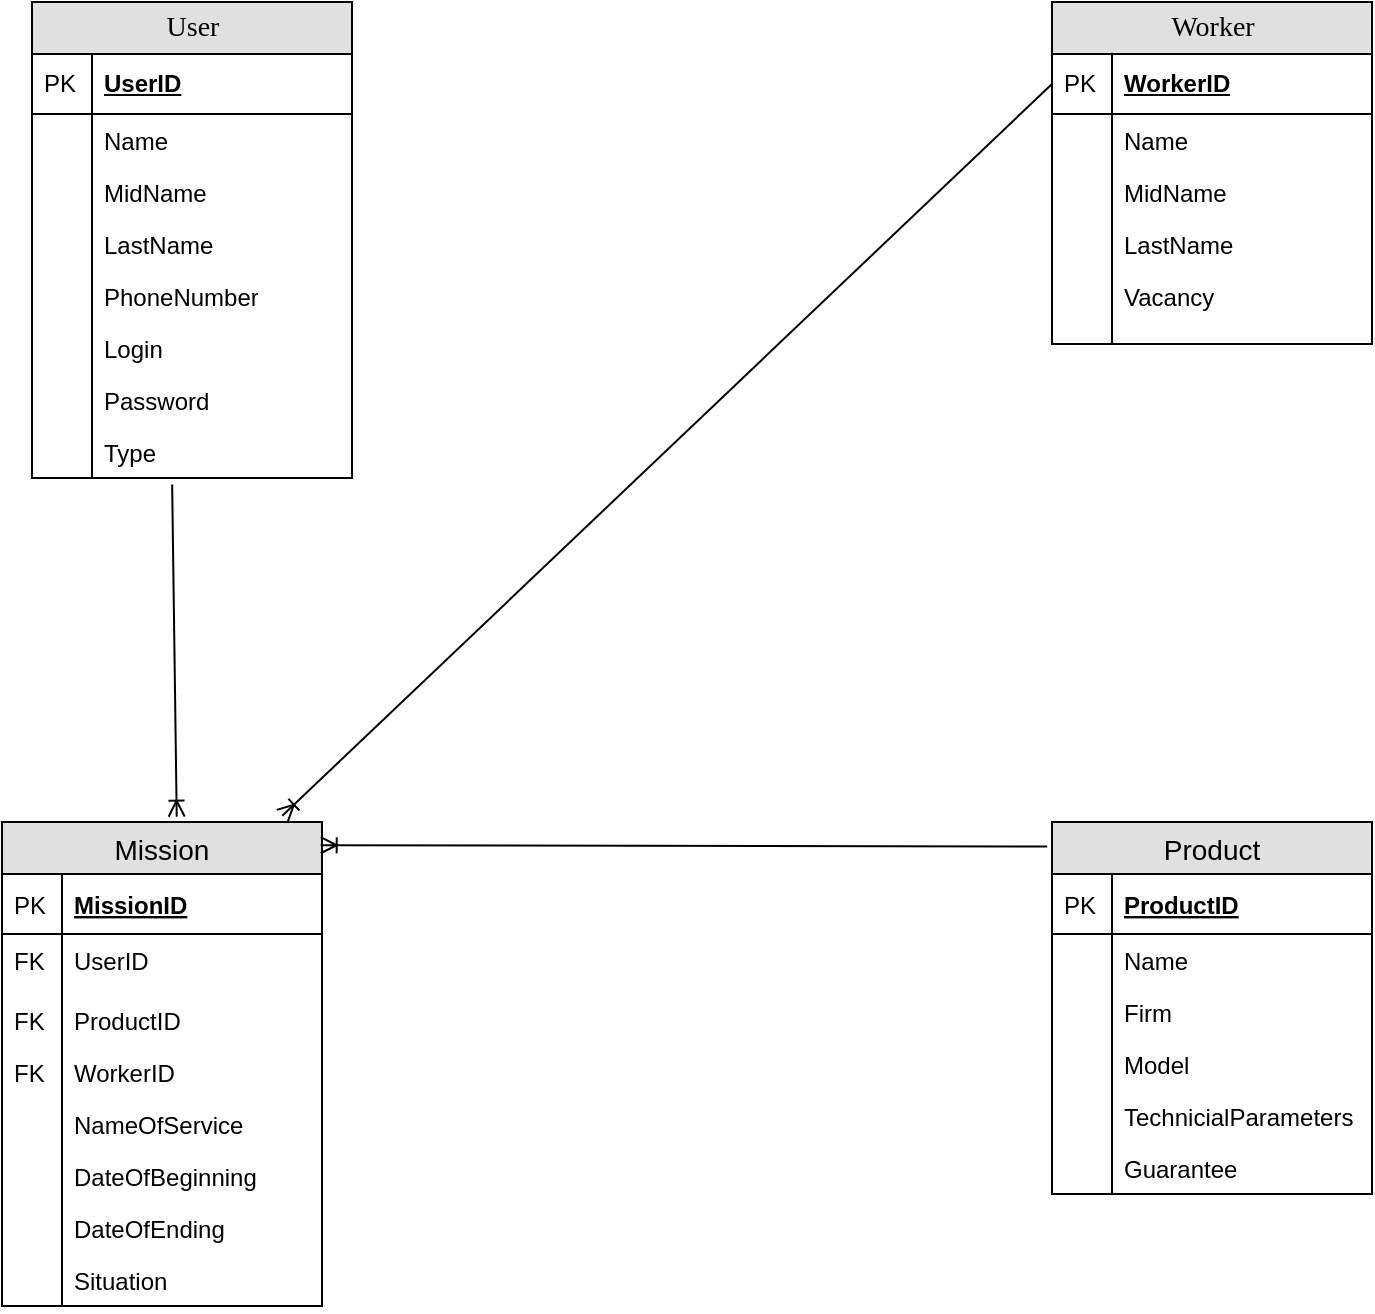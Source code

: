 <mxfile version="10.7.5" type="github"><diagram name="Page-1" id="e56a1550-8fbb-45ad-956c-1786394a9013"><mxGraphModel dx="1010" dy="582" grid="1" gridSize="10" guides="1" tooltips="1" connect="1" arrows="1" fold="1" page="1" pageScale="1" pageWidth="1100" pageHeight="850" background="#ffffff" math="0" shadow="0"><root><mxCell id="0"/><mxCell id="1" parent="0"/><mxCell id="2e49270ec7c68f3f-8" value="User" style="swimlane;html=1;fontStyle=0;childLayout=stackLayout;horizontal=1;startSize=26;fillColor=#e0e0e0;horizontalStack=0;resizeParent=1;resizeLast=0;collapsible=1;marginBottom=0;swimlaneFillColor=#ffffff;align=center;rounded=0;shadow=0;comic=0;labelBackgroundColor=none;strokeColor=#000000;strokeWidth=1;fontFamily=Verdana;fontSize=14;fontColor=#000000;swimlaneLine=1;" parent="1" vertex="1"><mxGeometry x="140" y="9" width="160" height="238" as="geometry"/></mxCell><mxCell id="2e49270ec7c68f3f-9" value="UserID" style="shape=partialRectangle;top=0;left=0;right=0;bottom=1;html=1;align=left;verticalAlign=middle;fillColor=none;spacingLeft=34;spacingRight=4;whiteSpace=wrap;overflow=hidden;rotatable=0;points=[[0,0.5],[1,0.5]];portConstraint=eastwest;dropTarget=0;fontStyle=5;" parent="2e49270ec7c68f3f-8" vertex="1"><mxGeometry y="26" width="160" height="30" as="geometry"/></mxCell><mxCell id="2e49270ec7c68f3f-10" value="PK" style="shape=partialRectangle;top=0;left=0;bottom=0;html=1;fillColor=none;align=left;verticalAlign=middle;spacingLeft=4;spacingRight=4;whiteSpace=wrap;overflow=hidden;rotatable=0;points=[];portConstraint=eastwest;part=1;" parent="2e49270ec7c68f3f-9" vertex="1" connectable="0"><mxGeometry width="30" height="30" as="geometry"/></mxCell><mxCell id="2e49270ec7c68f3f-11" value="Name" style="shape=partialRectangle;top=0;left=0;right=0;bottom=0;html=1;align=left;verticalAlign=top;fillColor=none;spacingLeft=34;spacingRight=4;whiteSpace=wrap;overflow=hidden;rotatable=0;points=[[0,0.5],[1,0.5]];portConstraint=eastwest;dropTarget=0;" parent="2e49270ec7c68f3f-8" vertex="1"><mxGeometry y="56" width="160" height="26" as="geometry"/></mxCell><mxCell id="2e49270ec7c68f3f-12" value="" style="shape=partialRectangle;top=0;left=0;bottom=0;html=1;fillColor=none;align=left;verticalAlign=top;spacingLeft=4;spacingRight=4;whiteSpace=wrap;overflow=hidden;rotatable=0;points=[];portConstraint=eastwest;part=1;" parent="2e49270ec7c68f3f-11" vertex="1" connectable="0"><mxGeometry width="30" height="26" as="geometry"/></mxCell><mxCell id="2e49270ec7c68f3f-13" value="MidName" style="shape=partialRectangle;top=0;left=0;right=0;bottom=0;html=1;align=left;verticalAlign=top;fillColor=none;spacingLeft=34;spacingRight=4;whiteSpace=wrap;overflow=hidden;rotatable=0;points=[[0,0.5],[1,0.5]];portConstraint=eastwest;dropTarget=0;" parent="2e49270ec7c68f3f-8" vertex="1"><mxGeometry y="82" width="160" height="26" as="geometry"/></mxCell><mxCell id="2e49270ec7c68f3f-14" value="" style="shape=partialRectangle;top=0;left=0;bottom=0;html=1;fillColor=none;align=left;verticalAlign=top;spacingLeft=4;spacingRight=4;whiteSpace=wrap;overflow=hidden;rotatable=0;points=[];portConstraint=eastwest;part=1;" parent="2e49270ec7c68f3f-13" vertex="1" connectable="0"><mxGeometry width="30" height="26" as="geometry"/></mxCell><mxCell id="2e49270ec7c68f3f-15" value="LastName" style="shape=partialRectangle;top=0;left=0;right=0;bottom=0;html=1;align=left;verticalAlign=top;fillColor=none;spacingLeft=34;spacingRight=4;whiteSpace=wrap;overflow=hidden;rotatable=0;points=[[0,0.5],[1,0.5]];portConstraint=eastwest;dropTarget=0;" parent="2e49270ec7c68f3f-8" vertex="1"><mxGeometry y="108" width="160" height="26" as="geometry"/></mxCell><mxCell id="2e49270ec7c68f3f-16" value="" style="shape=partialRectangle;top=0;left=0;bottom=0;html=1;fillColor=none;align=left;verticalAlign=top;spacingLeft=4;spacingRight=4;whiteSpace=wrap;overflow=hidden;rotatable=0;points=[];portConstraint=eastwest;part=1;" parent="2e49270ec7c68f3f-15" vertex="1" connectable="0"><mxGeometry width="30" height="26" as="geometry"/></mxCell><mxCell id="dgEd9h6C8QUHjy-DAuUv-50" value="PhoneNumber" style="shape=partialRectangle;top=0;left=0;right=0;bottom=0;html=1;align=left;verticalAlign=top;fillColor=none;spacingLeft=34;spacingRight=4;whiteSpace=wrap;overflow=hidden;rotatable=0;points=[[0,0.5],[1,0.5]];portConstraint=eastwest;dropTarget=0;" parent="2e49270ec7c68f3f-8" vertex="1"><mxGeometry y="134" width="160" height="26" as="geometry"/></mxCell><mxCell id="dgEd9h6C8QUHjy-DAuUv-51" value="" style="shape=partialRectangle;top=0;left=0;bottom=0;html=1;fillColor=none;align=left;verticalAlign=top;spacingLeft=4;spacingRight=4;whiteSpace=wrap;overflow=hidden;rotatable=0;points=[];portConstraint=eastwest;part=1;" parent="dgEd9h6C8QUHjy-DAuUv-50" vertex="1" connectable="0"><mxGeometry width="30" height="26" as="geometry"/></mxCell><mxCell id="1t4FAC0QkQ_IlfEiostJ-3" value="Login" style="shape=partialRectangle;top=0;left=0;right=0;bottom=0;align=left;verticalAlign=top;fillColor=none;spacingLeft=34;spacingRight=4;overflow=hidden;rotatable=0;points=[[0,0.5],[1,0.5]];portConstraint=eastwest;dropTarget=0;fontSize=12;" parent="2e49270ec7c68f3f-8" vertex="1"><mxGeometry y="160" width="160" height="26" as="geometry"/></mxCell><mxCell id="1t4FAC0QkQ_IlfEiostJ-4" value="" style="shape=partialRectangle;top=0;left=0;bottom=0;fillColor=none;align=left;verticalAlign=top;spacingLeft=4;spacingRight=4;overflow=hidden;rotatable=0;points=[];portConstraint=eastwest;part=1;fontSize=12;" parent="1t4FAC0QkQ_IlfEiostJ-3" vertex="1" connectable="0"><mxGeometry width="30" height="26" as="geometry"/></mxCell><mxCell id="1t4FAC0QkQ_IlfEiostJ-7" value="Password" style="shape=partialRectangle;top=0;left=0;right=0;bottom=0;align=left;verticalAlign=top;fillColor=none;spacingLeft=34;spacingRight=4;overflow=hidden;rotatable=0;points=[[0,0.5],[1,0.5]];portConstraint=eastwest;dropTarget=0;fontSize=12;" parent="2e49270ec7c68f3f-8" vertex="1"><mxGeometry y="186" width="160" height="26" as="geometry"/></mxCell><mxCell id="1t4FAC0QkQ_IlfEiostJ-8" value="" style="shape=partialRectangle;top=0;left=0;bottom=0;fillColor=none;align=left;verticalAlign=top;spacingLeft=4;spacingRight=4;overflow=hidden;rotatable=0;points=[];portConstraint=eastwest;part=1;fontSize=12;" parent="1t4FAC0QkQ_IlfEiostJ-7" vertex="1" connectable="0"><mxGeometry width="30" height="26" as="geometry"/></mxCell><mxCell id="1t4FAC0QkQ_IlfEiostJ-5" value="Type" style="shape=partialRectangle;top=0;left=0;right=0;bottom=0;align=left;verticalAlign=top;fillColor=none;spacingLeft=34;spacingRight=4;overflow=hidden;rotatable=0;points=[[0,0.5],[1,0.5]];portConstraint=eastwest;dropTarget=0;fontSize=12;" parent="2e49270ec7c68f3f-8" vertex="1"><mxGeometry y="212" width="160" height="26" as="geometry"/></mxCell><mxCell id="1t4FAC0QkQ_IlfEiostJ-6" value="" style="shape=partialRectangle;top=0;left=0;bottom=0;fillColor=none;align=left;verticalAlign=top;spacingLeft=4;spacingRight=4;overflow=hidden;rotatable=0;points=[];portConstraint=eastwest;part=1;fontSize=12;" parent="1t4FAC0QkQ_IlfEiostJ-5" vertex="1" connectable="0"><mxGeometry width="30" height="26" as="geometry"/></mxCell><mxCell id="2e49270ec7c68f3f-30" value="Worker" style="swimlane;html=1;fontStyle=0;childLayout=stackLayout;horizontal=1;startSize=26;fillColor=#e0e0e0;horizontalStack=0;resizeParent=1;resizeLast=0;collapsible=1;marginBottom=0;swimlaneFillColor=#ffffff;align=center;rounded=0;shadow=0;comic=0;labelBackgroundColor=none;strokeColor=#000000;strokeWidth=1;fontFamily=Verdana;fontSize=14;fontColor=#000000;" parent="1" vertex="1"><mxGeometry x="650" y="9" width="160" height="171" as="geometry"/></mxCell><mxCell id="2e49270ec7c68f3f-31" value="WorkerID" style="shape=partialRectangle;top=0;left=0;right=0;bottom=1;html=1;align=left;verticalAlign=middle;fillColor=none;spacingLeft=34;spacingRight=4;whiteSpace=wrap;overflow=hidden;rotatable=0;points=[[0,0.5],[1,0.5]];portConstraint=eastwest;dropTarget=0;fontStyle=5;" parent="2e49270ec7c68f3f-30" vertex="1"><mxGeometry y="26" width="160" height="30" as="geometry"/></mxCell><mxCell id="2e49270ec7c68f3f-32" value="PK" style="shape=partialRectangle;top=0;left=0;bottom=0;html=1;fillColor=none;align=left;verticalAlign=middle;spacingLeft=4;spacingRight=4;whiteSpace=wrap;overflow=hidden;rotatable=0;points=[];portConstraint=eastwest;part=1;" parent="2e49270ec7c68f3f-31" vertex="1" connectable="0"><mxGeometry width="30" height="30" as="geometry"/></mxCell><mxCell id="2e49270ec7c68f3f-33" value="Name" style="shape=partialRectangle;top=0;left=0;right=0;bottom=0;html=1;align=left;verticalAlign=top;fillColor=none;spacingLeft=34;spacingRight=4;whiteSpace=wrap;overflow=hidden;rotatable=0;points=[[0,0.5],[1,0.5]];portConstraint=eastwest;dropTarget=0;" parent="2e49270ec7c68f3f-30" vertex="1"><mxGeometry y="56" width="160" height="26" as="geometry"/></mxCell><mxCell id="2e49270ec7c68f3f-34" value="" style="shape=partialRectangle;top=0;left=0;bottom=0;html=1;fillColor=none;align=left;verticalAlign=top;spacingLeft=4;spacingRight=4;whiteSpace=wrap;overflow=hidden;rotatable=0;points=[];portConstraint=eastwest;part=1;" parent="2e49270ec7c68f3f-33" vertex="1" connectable="0"><mxGeometry width="30" height="26" as="geometry"/></mxCell><mxCell id="2e49270ec7c68f3f-35" value="MidName" style="shape=partialRectangle;top=0;left=0;right=0;bottom=0;html=1;align=left;verticalAlign=top;fillColor=none;spacingLeft=34;spacingRight=4;whiteSpace=wrap;overflow=hidden;rotatable=0;points=[[0,0.5],[1,0.5]];portConstraint=eastwest;dropTarget=0;" parent="2e49270ec7c68f3f-30" vertex="1"><mxGeometry y="82" width="160" height="26" as="geometry"/></mxCell><mxCell id="2e49270ec7c68f3f-36" value="" style="shape=partialRectangle;top=0;left=0;bottom=0;html=1;fillColor=none;align=left;verticalAlign=top;spacingLeft=4;spacingRight=4;whiteSpace=wrap;overflow=hidden;rotatable=0;points=[];portConstraint=eastwest;part=1;" parent="2e49270ec7c68f3f-35" vertex="1" connectable="0"><mxGeometry width="30" height="26" as="geometry"/></mxCell><mxCell id="2e49270ec7c68f3f-37" value="LastName" style="shape=partialRectangle;top=0;left=0;right=0;bottom=0;html=1;align=left;verticalAlign=top;fillColor=none;spacingLeft=34;spacingRight=4;whiteSpace=wrap;overflow=hidden;rotatable=0;points=[[0,0.5],[1,0.5]];portConstraint=eastwest;dropTarget=0;" parent="2e49270ec7c68f3f-30" vertex="1"><mxGeometry y="108" width="160" height="26" as="geometry"/></mxCell><mxCell id="2e49270ec7c68f3f-38" value="" style="shape=partialRectangle;top=0;left=0;bottom=0;html=1;fillColor=none;align=left;verticalAlign=top;spacingLeft=4;spacingRight=4;whiteSpace=wrap;overflow=hidden;rotatable=0;points=[];portConstraint=eastwest;part=1;" parent="2e49270ec7c68f3f-37" vertex="1" connectable="0"><mxGeometry width="30" height="26" as="geometry"/></mxCell><mxCell id="dgEd9h6C8QUHjy-DAuUv-56" value="Vacancy" style="shape=partialRectangle;top=0;left=0;right=0;bottom=0;html=1;align=left;verticalAlign=top;fillColor=none;spacingLeft=34;spacingRight=4;whiteSpace=wrap;overflow=hidden;rotatable=0;points=[[0,0.5],[1,0.5]];portConstraint=eastwest;dropTarget=0;" parent="2e49270ec7c68f3f-30" vertex="1"><mxGeometry y="134" width="160" height="26" as="geometry"/></mxCell><mxCell id="dgEd9h6C8QUHjy-DAuUv-57" value="" style="shape=partialRectangle;top=0;left=0;bottom=0;html=1;fillColor=none;align=left;verticalAlign=top;spacingLeft=4;spacingRight=4;whiteSpace=wrap;overflow=hidden;rotatable=0;points=[];portConstraint=eastwest;part=1;" parent="dgEd9h6C8QUHjy-DAuUv-56" vertex="1" connectable="0"><mxGeometry width="30" height="26" as="geometry"/></mxCell><mxCell id="2e49270ec7c68f3f-39" value="" style="shape=partialRectangle;top=0;left=0;right=0;bottom=0;html=1;align=left;verticalAlign=top;fillColor=none;spacingLeft=34;spacingRight=4;whiteSpace=wrap;overflow=hidden;rotatable=0;points=[[0,0.5],[1,0.5]];portConstraint=eastwest;dropTarget=0;" parent="2e49270ec7c68f3f-30" vertex="1"><mxGeometry y="160" width="160" height="10" as="geometry"/></mxCell><mxCell id="2e49270ec7c68f3f-40" value="" style="shape=partialRectangle;top=0;left=0;bottom=0;html=1;fillColor=none;align=left;verticalAlign=top;spacingLeft=4;spacingRight=4;whiteSpace=wrap;overflow=hidden;rotatable=0;points=[];portConstraint=eastwest;part=1;" parent="2e49270ec7c68f3f-39" vertex="1" connectable="0"><mxGeometry width="30" height="10" as="geometry"/></mxCell><mxCell id="dgEd9h6C8QUHjy-DAuUv-1" value="Mission" style="swimlane;fontStyle=0;childLayout=stackLayout;horizontal=1;startSize=26;fillColor=#e0e0e0;horizontalStack=0;resizeParent=1;resizeParentMax=0;resizeLast=0;collapsible=1;marginBottom=0;swimlaneFillColor=#ffffff;align=center;fontSize=14;" parent="1" vertex="1"><mxGeometry x="125" y="419" width="160" height="242" as="geometry"><mxRectangle x="250" y="333" width="70" height="26" as="alternateBounds"/></mxGeometry></mxCell><mxCell id="dgEd9h6C8QUHjy-DAuUv-2" value="MissionID" style="shape=partialRectangle;top=0;left=0;right=0;bottom=1;align=left;verticalAlign=middle;fillColor=none;spacingLeft=34;spacingRight=4;overflow=hidden;rotatable=0;points=[[0,0.5],[1,0.5]];portConstraint=eastwest;dropTarget=0;fontStyle=5;fontSize=12;" parent="dgEd9h6C8QUHjy-DAuUv-1" vertex="1"><mxGeometry y="26" width="160" height="30" as="geometry"/></mxCell><mxCell id="dgEd9h6C8QUHjy-DAuUv-3" value="PK" style="shape=partialRectangle;top=0;left=0;bottom=0;fillColor=none;align=left;verticalAlign=middle;spacingLeft=4;spacingRight=4;overflow=hidden;rotatable=0;points=[];portConstraint=eastwest;part=1;fontSize=12;" parent="dgEd9h6C8QUHjy-DAuUv-2" vertex="1" connectable="0"><mxGeometry width="30" height="30" as="geometry"/></mxCell><mxCell id="dgEd9h6C8QUHjy-DAuUv-54" value="UserID" style="shape=partialRectangle;top=0;left=0;right=0;bottom=0;align=left;verticalAlign=top;fillColor=none;spacingLeft=34;spacingRight=4;overflow=hidden;rotatable=0;points=[[0,0.5],[1,0.5]];portConstraint=eastwest;dropTarget=0;fontSize=12;" parent="dgEd9h6C8QUHjy-DAuUv-1" vertex="1"><mxGeometry y="56" width="160" height="30" as="geometry"/></mxCell><mxCell id="dgEd9h6C8QUHjy-DAuUv-55" value="FK" style="shape=partialRectangle;top=0;left=0;bottom=0;fillColor=none;align=left;verticalAlign=top;spacingLeft=4;spacingRight=4;overflow=hidden;rotatable=0;points=[];portConstraint=eastwest;part=1;fontSize=12;" parent="dgEd9h6C8QUHjy-DAuUv-54" vertex="1" connectable="0"><mxGeometry width="30" height="30" as="geometry"/></mxCell><mxCell id="dgEd9h6C8QUHjy-DAuUv-52" value="ProductID" style="shape=partialRectangle;top=0;left=0;right=0;bottom=0;align=left;verticalAlign=top;fillColor=none;spacingLeft=34;spacingRight=4;overflow=hidden;rotatable=0;points=[[0,0.5],[1,0.5]];portConstraint=eastwest;dropTarget=0;fontSize=12;" parent="dgEd9h6C8QUHjy-DAuUv-1" vertex="1"><mxGeometry y="86" width="160" height="26" as="geometry"/></mxCell><mxCell id="dgEd9h6C8QUHjy-DAuUv-53" value="FK" style="shape=partialRectangle;top=0;left=0;bottom=0;fillColor=none;align=left;verticalAlign=top;spacingLeft=4;spacingRight=4;overflow=hidden;rotatable=0;points=[];portConstraint=eastwest;part=1;fontSize=12;" parent="dgEd9h6C8QUHjy-DAuUv-52" vertex="1" connectable="0"><mxGeometry width="30" height="26" as="geometry"/></mxCell><mxCell id="Cm2wK3WcRPLcECe4KZQW-1" value="WorkerID" style="shape=partialRectangle;top=0;left=0;right=0;bottom=0;align=left;verticalAlign=top;fillColor=none;spacingLeft=34;spacingRight=4;overflow=hidden;rotatable=0;points=[[0,0.5],[1,0.5]];portConstraint=eastwest;dropTarget=0;fontSize=12;" parent="dgEd9h6C8QUHjy-DAuUv-1" vertex="1"><mxGeometry y="112" width="160" height="26" as="geometry"/></mxCell><mxCell id="Cm2wK3WcRPLcECe4KZQW-2" value="FK" style="shape=partialRectangle;top=0;left=0;bottom=0;fillColor=none;align=left;verticalAlign=top;spacingLeft=4;spacingRight=4;overflow=hidden;rotatable=0;points=[];portConstraint=eastwest;part=1;fontSize=12;" parent="Cm2wK3WcRPLcECe4KZQW-1" vertex="1" connectable="0"><mxGeometry width="30" height="26" as="geometry"/></mxCell><mxCell id="dgEd9h6C8QUHjy-DAuUv-4" value="NameOfService" style="shape=partialRectangle;top=0;left=0;right=0;bottom=0;align=left;verticalAlign=top;fillColor=none;spacingLeft=34;spacingRight=4;overflow=hidden;rotatable=0;points=[[0,0.5],[1,0.5]];portConstraint=eastwest;dropTarget=0;fontSize=12;" parent="dgEd9h6C8QUHjy-DAuUv-1" vertex="1"><mxGeometry y="138" width="160" height="26" as="geometry"/></mxCell><mxCell id="dgEd9h6C8QUHjy-DAuUv-5" value="" style="shape=partialRectangle;top=0;left=0;bottom=0;fillColor=none;align=left;verticalAlign=top;spacingLeft=4;spacingRight=4;overflow=hidden;rotatable=0;points=[];portConstraint=eastwest;part=1;fontSize=12;" parent="dgEd9h6C8QUHjy-DAuUv-4" vertex="1" connectable="0"><mxGeometry width="30" height="26" as="geometry"/></mxCell><mxCell id="dgEd9h6C8QUHjy-DAuUv-6" value="DateOfBeginning" style="shape=partialRectangle;top=0;left=0;right=0;bottom=0;align=left;verticalAlign=top;fillColor=none;spacingLeft=34;spacingRight=4;overflow=hidden;rotatable=0;points=[[0,0.5],[1,0.5]];portConstraint=eastwest;dropTarget=0;fontSize=12;" parent="dgEd9h6C8QUHjy-DAuUv-1" vertex="1"><mxGeometry y="164" width="160" height="26" as="geometry"/></mxCell><mxCell id="dgEd9h6C8QUHjy-DAuUv-7" value="" style="shape=partialRectangle;top=0;left=0;bottom=0;fillColor=none;align=left;verticalAlign=top;spacingLeft=4;spacingRight=4;overflow=hidden;rotatable=0;points=[];portConstraint=eastwest;part=1;fontSize=12;" parent="dgEd9h6C8QUHjy-DAuUv-6" vertex="1" connectable="0"><mxGeometry width="30" height="26" as="geometry"/></mxCell><mxCell id="dgEd9h6C8QUHjy-DAuUv-59" value="DateOfEnding" style="shape=partialRectangle;top=0;left=0;right=0;bottom=0;align=left;verticalAlign=top;fillColor=none;spacingLeft=34;spacingRight=4;overflow=hidden;rotatable=0;points=[[0,0.5],[1,0.5]];portConstraint=eastwest;dropTarget=0;fontSize=12;" parent="dgEd9h6C8QUHjy-DAuUv-1" vertex="1"><mxGeometry y="190" width="160" height="26" as="geometry"/></mxCell><mxCell id="dgEd9h6C8QUHjy-DAuUv-60" value="" style="shape=partialRectangle;top=0;left=0;bottom=0;fillColor=none;align=left;verticalAlign=top;spacingLeft=4;spacingRight=4;overflow=hidden;rotatable=0;points=[];portConstraint=eastwest;part=1;fontSize=12;" parent="dgEd9h6C8QUHjy-DAuUv-59" vertex="1" connectable="0"><mxGeometry width="30" height="26" as="geometry"/></mxCell><mxCell id="dgEd9h6C8QUHjy-DAuUv-63" value="Situation" style="shape=partialRectangle;top=0;left=0;right=0;bottom=0;align=left;verticalAlign=top;fillColor=none;spacingLeft=34;spacingRight=4;overflow=hidden;rotatable=0;points=[[0,0.5],[1,0.5]];portConstraint=eastwest;dropTarget=0;fontSize=12;" parent="dgEd9h6C8QUHjy-DAuUv-1" vertex="1"><mxGeometry y="216" width="160" height="26" as="geometry"/></mxCell><mxCell id="dgEd9h6C8QUHjy-DAuUv-64" value="" style="shape=partialRectangle;top=0;left=0;bottom=0;fillColor=none;align=left;verticalAlign=top;spacingLeft=4;spacingRight=4;overflow=hidden;rotatable=0;points=[];portConstraint=eastwest;part=1;fontSize=12;" parent="dgEd9h6C8QUHjy-DAuUv-63" vertex="1" connectable="0"><mxGeometry width="30" height="26" as="geometry"/></mxCell><mxCell id="dgEd9h6C8QUHjy-DAuUv-12" value="Product" style="swimlane;fontStyle=0;childLayout=stackLayout;horizontal=1;startSize=26;fillColor=#e0e0e0;horizontalStack=0;resizeParent=1;resizeParentMax=0;resizeLast=0;collapsible=1;marginBottom=0;swimlaneFillColor=#ffffff;align=center;fontSize=14;" parent="1" vertex="1"><mxGeometry x="650" y="419" width="160" height="186" as="geometry"/></mxCell><mxCell id="dgEd9h6C8QUHjy-DAuUv-13" value="ProductID" style="shape=partialRectangle;top=0;left=0;right=0;bottom=1;align=left;verticalAlign=middle;fillColor=none;spacingLeft=34;spacingRight=4;overflow=hidden;rotatable=0;points=[[0,0.5],[1,0.5]];portConstraint=eastwest;dropTarget=0;fontStyle=5;fontSize=12;" parent="dgEd9h6C8QUHjy-DAuUv-12" vertex="1"><mxGeometry y="26" width="160" height="30" as="geometry"/></mxCell><mxCell id="dgEd9h6C8QUHjy-DAuUv-14" value="PK" style="shape=partialRectangle;top=0;left=0;bottom=0;fillColor=none;align=left;verticalAlign=middle;spacingLeft=4;spacingRight=4;overflow=hidden;rotatable=0;points=[];portConstraint=eastwest;part=1;fontSize=12;" parent="dgEd9h6C8QUHjy-DAuUv-13" vertex="1" connectable="0"><mxGeometry width="30" height="30" as="geometry"/></mxCell><mxCell id="dgEd9h6C8QUHjy-DAuUv-15" value="Name" style="shape=partialRectangle;top=0;left=0;right=0;bottom=0;align=left;verticalAlign=top;fillColor=none;spacingLeft=34;spacingRight=4;overflow=hidden;rotatable=0;points=[[0,0.5],[1,0.5]];portConstraint=eastwest;dropTarget=0;fontSize=12;" parent="dgEd9h6C8QUHjy-DAuUv-12" vertex="1"><mxGeometry y="56" width="160" height="26" as="geometry"/></mxCell><mxCell id="dgEd9h6C8QUHjy-DAuUv-16" value="" style="shape=partialRectangle;top=0;left=0;bottom=0;fillColor=none;align=left;verticalAlign=top;spacingLeft=4;spacingRight=4;overflow=hidden;rotatable=0;points=[];portConstraint=eastwest;part=1;fontSize=12;" parent="dgEd9h6C8QUHjy-DAuUv-15" vertex="1" connectable="0"><mxGeometry width="30" height="26" as="geometry"/></mxCell><mxCell id="dgEd9h6C8QUHjy-DAuUv-17" value="Firm" style="shape=partialRectangle;top=0;left=0;right=0;bottom=0;align=left;verticalAlign=top;fillColor=none;spacingLeft=34;spacingRight=4;overflow=hidden;rotatable=0;points=[[0,0.5],[1,0.5]];portConstraint=eastwest;dropTarget=0;fontSize=12;" parent="dgEd9h6C8QUHjy-DAuUv-12" vertex="1"><mxGeometry y="82" width="160" height="26" as="geometry"/></mxCell><mxCell id="dgEd9h6C8QUHjy-DAuUv-18" value="" style="shape=partialRectangle;top=0;left=0;bottom=0;fillColor=none;align=left;verticalAlign=top;spacingLeft=4;spacingRight=4;overflow=hidden;rotatable=0;points=[];portConstraint=eastwest;part=1;fontSize=12;" parent="dgEd9h6C8QUHjy-DAuUv-17" vertex="1" connectable="0"><mxGeometry width="30" height="26" as="geometry"/></mxCell><mxCell id="dgEd9h6C8QUHjy-DAuUv-19" value="Model" style="shape=partialRectangle;top=0;left=0;right=0;bottom=0;align=left;verticalAlign=top;fillColor=none;spacingLeft=34;spacingRight=4;overflow=hidden;rotatable=0;points=[[0,0.5],[1,0.5]];portConstraint=eastwest;dropTarget=0;fontSize=12;" parent="dgEd9h6C8QUHjy-DAuUv-12" vertex="1"><mxGeometry y="108" width="160" height="26" as="geometry"/></mxCell><mxCell id="dgEd9h6C8QUHjy-DAuUv-20" value="" style="shape=partialRectangle;top=0;left=0;bottom=0;fillColor=none;align=left;verticalAlign=top;spacingLeft=4;spacingRight=4;overflow=hidden;rotatable=0;points=[];portConstraint=eastwest;part=1;fontSize=12;" parent="dgEd9h6C8QUHjy-DAuUv-19" vertex="1" connectable="0"><mxGeometry width="30" height="26" as="geometry"/></mxCell><mxCell id="dgEd9h6C8QUHjy-DAuUv-61" value="TechnicialParameters" style="shape=partialRectangle;top=0;left=0;right=0;bottom=0;align=left;verticalAlign=top;fillColor=none;spacingLeft=34;spacingRight=4;overflow=hidden;rotatable=0;points=[[0,0.5],[1,0.5]];portConstraint=eastwest;dropTarget=0;fontSize=12;" parent="dgEd9h6C8QUHjy-DAuUv-12" vertex="1"><mxGeometry y="134" width="160" height="26" as="geometry"/></mxCell><mxCell id="dgEd9h6C8QUHjy-DAuUv-62" value="" style="shape=partialRectangle;top=0;left=0;bottom=0;fillColor=none;align=left;verticalAlign=top;spacingLeft=4;spacingRight=4;overflow=hidden;rotatable=0;points=[];portConstraint=eastwest;part=1;fontSize=12;" parent="dgEd9h6C8QUHjy-DAuUv-61" vertex="1" connectable="0"><mxGeometry width="30" height="26" as="geometry"/></mxCell><mxCell id="1t4FAC0QkQ_IlfEiostJ-13" value="Guarantee" style="shape=partialRectangle;top=0;left=0;right=0;bottom=0;align=left;verticalAlign=top;fillColor=none;spacingLeft=34;spacingRight=4;overflow=hidden;rotatable=0;points=[[0,0.5],[1,0.5]];portConstraint=eastwest;dropTarget=0;fontSize=12;" parent="dgEd9h6C8QUHjy-DAuUv-12" vertex="1"><mxGeometry y="160" width="160" height="26" as="geometry"/></mxCell><mxCell id="1t4FAC0QkQ_IlfEiostJ-14" value="" style="shape=partialRectangle;top=0;left=0;bottom=0;fillColor=none;align=left;verticalAlign=top;spacingLeft=4;spacingRight=4;overflow=hidden;rotatable=0;points=[];portConstraint=eastwest;part=1;fontSize=12;" parent="1t4FAC0QkQ_IlfEiostJ-13" vertex="1" connectable="0"><mxGeometry width="30" height="26" as="geometry"/></mxCell><mxCell id="dgEd9h6C8QUHjy-DAuUv-47" value="" style="fontSize=12;html=1;endArrow=ERoneToMany;entryX=0.996;entryY=0.048;entryDx=0;entryDy=0;entryPerimeter=0;exitX=-0.015;exitY=0.066;exitDx=0;exitDy=0;exitPerimeter=0;" parent="1" source="dgEd9h6C8QUHjy-DAuUv-12" target="dgEd9h6C8QUHjy-DAuUv-1" edge="1"><mxGeometry width="100" height="100" relative="1" as="geometry"><mxPoint x="540" y="330" as="sourcePoint"/><mxPoint x="360" y="450" as="targetPoint"/></mxGeometry></mxCell><mxCell id="dgEd9h6C8QUHjy-DAuUv-48" value="" style="fontSize=12;html=1;endArrow=ERoneToMany;entryX=0.546;entryY=-0.011;entryDx=0;entryDy=0;entryPerimeter=0;exitX=0.438;exitY=1.123;exitDx=0;exitDy=0;exitPerimeter=0;" parent="1" source="1t4FAC0QkQ_IlfEiostJ-5" target="dgEd9h6C8QUHjy-DAuUv-1" edge="1"><mxGeometry width="100" height="100" relative="1" as="geometry"><mxPoint x="212" y="290" as="sourcePoint"/><mxPoint x="220" y="340" as="targetPoint"/></mxGeometry></mxCell><mxCell id="dgEd9h6C8QUHjy-DAuUv-49" value="" style="fontSize=12;html=1;endArrow=ERoneToMany;entryX=0.876;entryY=-0.013;entryDx=0;entryDy=0;entryPerimeter=0;exitX=0;exitY=0.5;exitDx=0;exitDy=0;" parent="1" source="2e49270ec7c68f3f-31" target="dgEd9h6C8QUHjy-DAuUv-1" edge="1"><mxGeometry width="100" height="100" relative="1" as="geometry"><mxPoint x="380" y="80" as="sourcePoint"/><mxPoint x="580" y="180" as="targetPoint"/></mxGeometry></mxCell></root></mxGraphModel></diagram></mxfile>